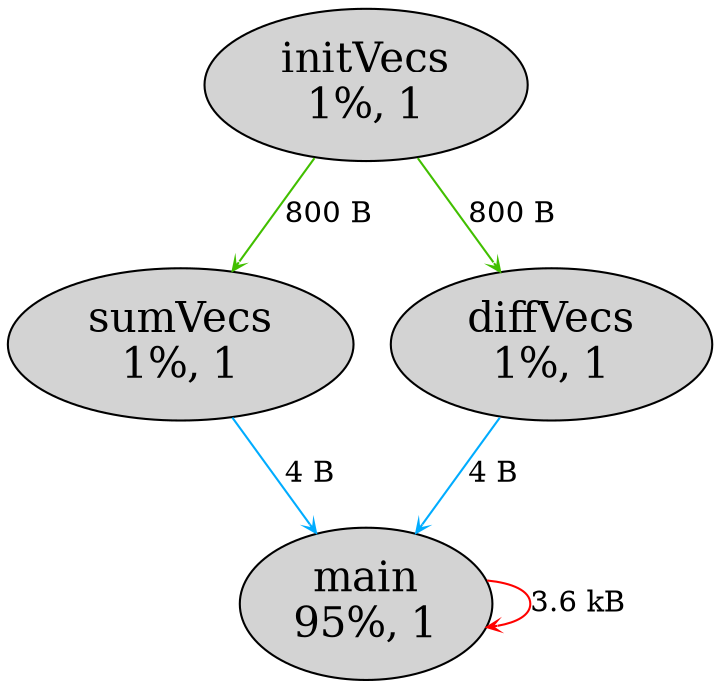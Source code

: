 digraph {
graph [];
edge [fontsize=14, arrowhead=vee, arrowsize=0.5];
"1" [label=" initVecs \n1%, 1" fontcolor=black, style=filled, fontsize=20];
"2" [label=" sumVecs \n1%, 1" fontcolor=black, style=filled, fontsize=20];
"3" [label=" diffVecs \n1%, 1" fontcolor=black, style=filled, fontsize=20];
"4" [label=" main \n95%, 1" fontcolor=black, style=filled, fontsize=20];
"1"->"2"[ label="800 B" color = "#41bf00"]
"1"->"3"[ label="800 B" color = "#41bf00"]
"2"->"4"[ label="4 B" color = "#00acff"]
"3"->"4"[ label="4 B" color = "#00acff"]
"4"->"4"[ label="3.6 kB" color = "#ff0100"]
}
